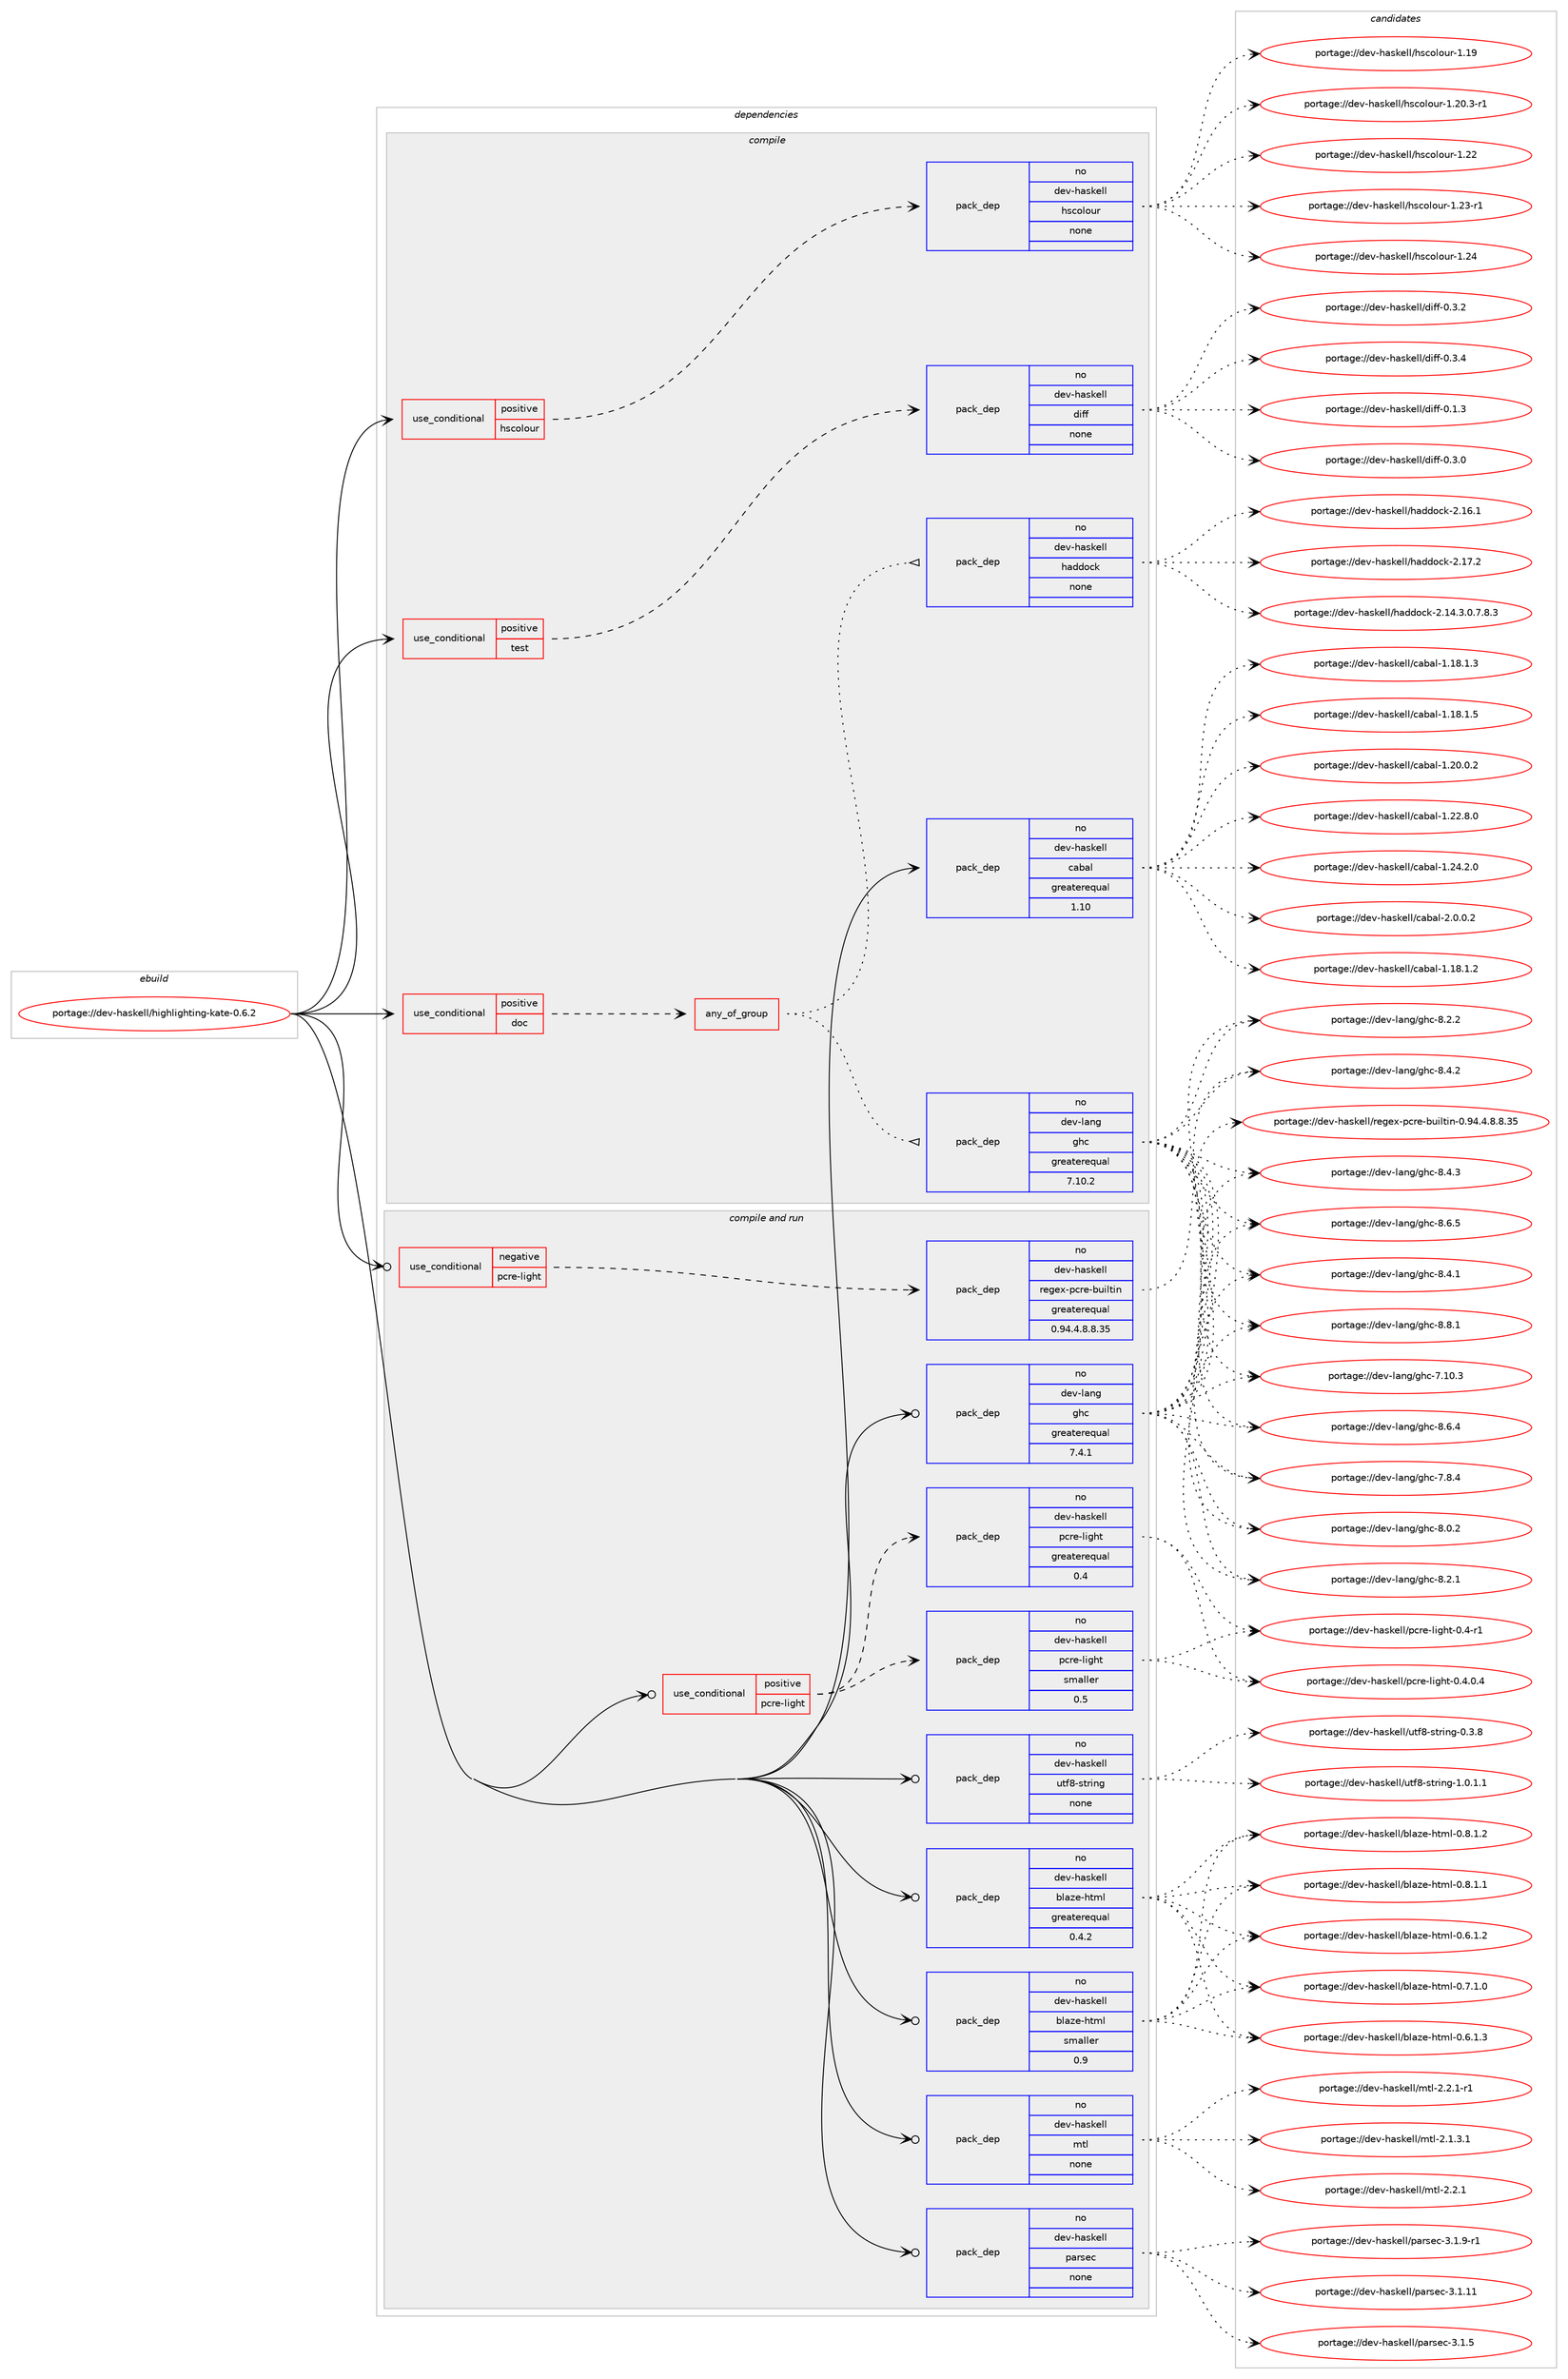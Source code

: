 digraph prolog {

# *************
# Graph options
# *************

newrank=true;
concentrate=true;
compound=true;
graph [rankdir=LR,fontname=Helvetica,fontsize=10,ranksep=1.5];#, ranksep=2.5, nodesep=0.2];
edge  [arrowhead=vee];
node  [fontname=Helvetica,fontsize=10];

# **********
# The ebuild
# **********

subgraph cluster_leftcol {
color=gray;
rank=same;
label=<<i>ebuild</i>>;
id [label="portage://dev-haskell/highlighting-kate-0.6.2", color=red, width=4, href="../dev-haskell/highlighting-kate-0.6.2.svg"];
}

# ****************
# The dependencies
# ****************

subgraph cluster_midcol {
color=gray;
label=<<i>dependencies</i>>;
subgraph cluster_compile {
fillcolor="#eeeeee";
style=filled;
label=<<i>compile</i>>;
subgraph cond15507 {
dependency70162 [label=<<TABLE BORDER="0" CELLBORDER="1" CELLSPACING="0" CELLPADDING="4"><TR><TD ROWSPAN="3" CELLPADDING="10">use_conditional</TD></TR><TR><TD>positive</TD></TR><TR><TD>doc</TD></TR></TABLE>>, shape=none, color=red];
subgraph any1810 {
dependency70163 [label=<<TABLE BORDER="0" CELLBORDER="1" CELLSPACING="0" CELLPADDING="4"><TR><TD CELLPADDING="10">any_of_group</TD></TR></TABLE>>, shape=none, color=red];subgraph pack52786 {
dependency70164 [label=<<TABLE BORDER="0" CELLBORDER="1" CELLSPACING="0" CELLPADDING="4" WIDTH="220"><TR><TD ROWSPAN="6" CELLPADDING="30">pack_dep</TD></TR><TR><TD WIDTH="110">no</TD></TR><TR><TD>dev-haskell</TD></TR><TR><TD>haddock</TD></TR><TR><TD>none</TD></TR><TR><TD></TD></TR></TABLE>>, shape=none, color=blue];
}
dependency70163:e -> dependency70164:w [weight=20,style="dotted",arrowhead="oinv"];
subgraph pack52787 {
dependency70165 [label=<<TABLE BORDER="0" CELLBORDER="1" CELLSPACING="0" CELLPADDING="4" WIDTH="220"><TR><TD ROWSPAN="6" CELLPADDING="30">pack_dep</TD></TR><TR><TD WIDTH="110">no</TD></TR><TR><TD>dev-lang</TD></TR><TR><TD>ghc</TD></TR><TR><TD>greaterequal</TD></TR><TR><TD>7.10.2</TD></TR></TABLE>>, shape=none, color=blue];
}
dependency70163:e -> dependency70165:w [weight=20,style="dotted",arrowhead="oinv"];
}
dependency70162:e -> dependency70163:w [weight=20,style="dashed",arrowhead="vee"];
}
id:e -> dependency70162:w [weight=20,style="solid",arrowhead="vee"];
subgraph cond15508 {
dependency70166 [label=<<TABLE BORDER="0" CELLBORDER="1" CELLSPACING="0" CELLPADDING="4"><TR><TD ROWSPAN="3" CELLPADDING="10">use_conditional</TD></TR><TR><TD>positive</TD></TR><TR><TD>hscolour</TD></TR></TABLE>>, shape=none, color=red];
subgraph pack52788 {
dependency70167 [label=<<TABLE BORDER="0" CELLBORDER="1" CELLSPACING="0" CELLPADDING="4" WIDTH="220"><TR><TD ROWSPAN="6" CELLPADDING="30">pack_dep</TD></TR><TR><TD WIDTH="110">no</TD></TR><TR><TD>dev-haskell</TD></TR><TR><TD>hscolour</TD></TR><TR><TD>none</TD></TR><TR><TD></TD></TR></TABLE>>, shape=none, color=blue];
}
dependency70166:e -> dependency70167:w [weight=20,style="dashed",arrowhead="vee"];
}
id:e -> dependency70166:w [weight=20,style="solid",arrowhead="vee"];
subgraph cond15509 {
dependency70168 [label=<<TABLE BORDER="0" CELLBORDER="1" CELLSPACING="0" CELLPADDING="4"><TR><TD ROWSPAN="3" CELLPADDING="10">use_conditional</TD></TR><TR><TD>positive</TD></TR><TR><TD>test</TD></TR></TABLE>>, shape=none, color=red];
subgraph pack52789 {
dependency70169 [label=<<TABLE BORDER="0" CELLBORDER="1" CELLSPACING="0" CELLPADDING="4" WIDTH="220"><TR><TD ROWSPAN="6" CELLPADDING="30">pack_dep</TD></TR><TR><TD WIDTH="110">no</TD></TR><TR><TD>dev-haskell</TD></TR><TR><TD>diff</TD></TR><TR><TD>none</TD></TR><TR><TD></TD></TR></TABLE>>, shape=none, color=blue];
}
dependency70168:e -> dependency70169:w [weight=20,style="dashed",arrowhead="vee"];
}
id:e -> dependency70168:w [weight=20,style="solid",arrowhead="vee"];
subgraph pack52790 {
dependency70170 [label=<<TABLE BORDER="0" CELLBORDER="1" CELLSPACING="0" CELLPADDING="4" WIDTH="220"><TR><TD ROWSPAN="6" CELLPADDING="30">pack_dep</TD></TR><TR><TD WIDTH="110">no</TD></TR><TR><TD>dev-haskell</TD></TR><TR><TD>cabal</TD></TR><TR><TD>greaterequal</TD></TR><TR><TD>1.10</TD></TR></TABLE>>, shape=none, color=blue];
}
id:e -> dependency70170:w [weight=20,style="solid",arrowhead="vee"];
}
subgraph cluster_compileandrun {
fillcolor="#eeeeee";
style=filled;
label=<<i>compile and run</i>>;
subgraph cond15510 {
dependency70171 [label=<<TABLE BORDER="0" CELLBORDER="1" CELLSPACING="0" CELLPADDING="4"><TR><TD ROWSPAN="3" CELLPADDING="10">use_conditional</TD></TR><TR><TD>negative</TD></TR><TR><TD>pcre-light</TD></TR></TABLE>>, shape=none, color=red];
subgraph pack52791 {
dependency70172 [label=<<TABLE BORDER="0" CELLBORDER="1" CELLSPACING="0" CELLPADDING="4" WIDTH="220"><TR><TD ROWSPAN="6" CELLPADDING="30">pack_dep</TD></TR><TR><TD WIDTH="110">no</TD></TR><TR><TD>dev-haskell</TD></TR><TR><TD>regex-pcre-builtin</TD></TR><TR><TD>greaterequal</TD></TR><TR><TD>0.94.4.8.8.35</TD></TR></TABLE>>, shape=none, color=blue];
}
dependency70171:e -> dependency70172:w [weight=20,style="dashed",arrowhead="vee"];
}
id:e -> dependency70171:w [weight=20,style="solid",arrowhead="odotvee"];
subgraph cond15511 {
dependency70173 [label=<<TABLE BORDER="0" CELLBORDER="1" CELLSPACING="0" CELLPADDING="4"><TR><TD ROWSPAN="3" CELLPADDING="10">use_conditional</TD></TR><TR><TD>positive</TD></TR><TR><TD>pcre-light</TD></TR></TABLE>>, shape=none, color=red];
subgraph pack52792 {
dependency70174 [label=<<TABLE BORDER="0" CELLBORDER="1" CELLSPACING="0" CELLPADDING="4" WIDTH="220"><TR><TD ROWSPAN="6" CELLPADDING="30">pack_dep</TD></TR><TR><TD WIDTH="110">no</TD></TR><TR><TD>dev-haskell</TD></TR><TR><TD>pcre-light</TD></TR><TR><TD>greaterequal</TD></TR><TR><TD>0.4</TD></TR></TABLE>>, shape=none, color=blue];
}
dependency70173:e -> dependency70174:w [weight=20,style="dashed",arrowhead="vee"];
subgraph pack52793 {
dependency70175 [label=<<TABLE BORDER="0" CELLBORDER="1" CELLSPACING="0" CELLPADDING="4" WIDTH="220"><TR><TD ROWSPAN="6" CELLPADDING="30">pack_dep</TD></TR><TR><TD WIDTH="110">no</TD></TR><TR><TD>dev-haskell</TD></TR><TR><TD>pcre-light</TD></TR><TR><TD>smaller</TD></TR><TR><TD>0.5</TD></TR></TABLE>>, shape=none, color=blue];
}
dependency70173:e -> dependency70175:w [weight=20,style="dashed",arrowhead="vee"];
}
id:e -> dependency70173:w [weight=20,style="solid",arrowhead="odotvee"];
subgraph pack52794 {
dependency70176 [label=<<TABLE BORDER="0" CELLBORDER="1" CELLSPACING="0" CELLPADDING="4" WIDTH="220"><TR><TD ROWSPAN="6" CELLPADDING="30">pack_dep</TD></TR><TR><TD WIDTH="110">no</TD></TR><TR><TD>dev-haskell</TD></TR><TR><TD>blaze-html</TD></TR><TR><TD>greaterequal</TD></TR><TR><TD>0.4.2</TD></TR></TABLE>>, shape=none, color=blue];
}
id:e -> dependency70176:w [weight=20,style="solid",arrowhead="odotvee"];
subgraph pack52795 {
dependency70177 [label=<<TABLE BORDER="0" CELLBORDER="1" CELLSPACING="0" CELLPADDING="4" WIDTH="220"><TR><TD ROWSPAN="6" CELLPADDING="30">pack_dep</TD></TR><TR><TD WIDTH="110">no</TD></TR><TR><TD>dev-haskell</TD></TR><TR><TD>blaze-html</TD></TR><TR><TD>smaller</TD></TR><TR><TD>0.9</TD></TR></TABLE>>, shape=none, color=blue];
}
id:e -> dependency70177:w [weight=20,style="solid",arrowhead="odotvee"];
subgraph pack52796 {
dependency70178 [label=<<TABLE BORDER="0" CELLBORDER="1" CELLSPACING="0" CELLPADDING="4" WIDTH="220"><TR><TD ROWSPAN="6" CELLPADDING="30">pack_dep</TD></TR><TR><TD WIDTH="110">no</TD></TR><TR><TD>dev-haskell</TD></TR><TR><TD>mtl</TD></TR><TR><TD>none</TD></TR><TR><TD></TD></TR></TABLE>>, shape=none, color=blue];
}
id:e -> dependency70178:w [weight=20,style="solid",arrowhead="odotvee"];
subgraph pack52797 {
dependency70179 [label=<<TABLE BORDER="0" CELLBORDER="1" CELLSPACING="0" CELLPADDING="4" WIDTH="220"><TR><TD ROWSPAN="6" CELLPADDING="30">pack_dep</TD></TR><TR><TD WIDTH="110">no</TD></TR><TR><TD>dev-haskell</TD></TR><TR><TD>parsec</TD></TR><TR><TD>none</TD></TR><TR><TD></TD></TR></TABLE>>, shape=none, color=blue];
}
id:e -> dependency70179:w [weight=20,style="solid",arrowhead="odotvee"];
subgraph pack52798 {
dependency70180 [label=<<TABLE BORDER="0" CELLBORDER="1" CELLSPACING="0" CELLPADDING="4" WIDTH="220"><TR><TD ROWSPAN="6" CELLPADDING="30">pack_dep</TD></TR><TR><TD WIDTH="110">no</TD></TR><TR><TD>dev-haskell</TD></TR><TR><TD>utf8-string</TD></TR><TR><TD>none</TD></TR><TR><TD></TD></TR></TABLE>>, shape=none, color=blue];
}
id:e -> dependency70180:w [weight=20,style="solid",arrowhead="odotvee"];
subgraph pack52799 {
dependency70181 [label=<<TABLE BORDER="0" CELLBORDER="1" CELLSPACING="0" CELLPADDING="4" WIDTH="220"><TR><TD ROWSPAN="6" CELLPADDING="30">pack_dep</TD></TR><TR><TD WIDTH="110">no</TD></TR><TR><TD>dev-lang</TD></TR><TR><TD>ghc</TD></TR><TR><TD>greaterequal</TD></TR><TR><TD>7.4.1</TD></TR></TABLE>>, shape=none, color=blue];
}
id:e -> dependency70181:w [weight=20,style="solid",arrowhead="odotvee"];
}
subgraph cluster_run {
fillcolor="#eeeeee";
style=filled;
label=<<i>run</i>>;
}
}

# **************
# The candidates
# **************

subgraph cluster_choices {
rank=same;
color=gray;
label=<<i>candidates</i>>;

subgraph choice52786 {
color=black;
nodesep=1;
choiceportage1001011184510497115107101108108471049710010011199107455046495246514648465546564651 [label="portage://dev-haskell/haddock-2.14.3.0.7.8.3", color=red, width=4,href="../dev-haskell/haddock-2.14.3.0.7.8.3.svg"];
choiceportage100101118451049711510710110810847104971001001119910745504649544649 [label="portage://dev-haskell/haddock-2.16.1", color=red, width=4,href="../dev-haskell/haddock-2.16.1.svg"];
choiceportage100101118451049711510710110810847104971001001119910745504649554650 [label="portage://dev-haskell/haddock-2.17.2", color=red, width=4,href="../dev-haskell/haddock-2.17.2.svg"];
dependency70164:e -> choiceportage1001011184510497115107101108108471049710010011199107455046495246514648465546564651:w [style=dotted,weight="100"];
dependency70164:e -> choiceportage100101118451049711510710110810847104971001001119910745504649544649:w [style=dotted,weight="100"];
dependency70164:e -> choiceportage100101118451049711510710110810847104971001001119910745504649554650:w [style=dotted,weight="100"];
}
subgraph choice52787 {
color=black;
nodesep=1;
choiceportage1001011184510897110103471031049945554649484651 [label="portage://dev-lang/ghc-7.10.3", color=red, width=4,href="../dev-lang/ghc-7.10.3.svg"];
choiceportage10010111845108971101034710310499455546564652 [label="portage://dev-lang/ghc-7.8.4", color=red, width=4,href="../dev-lang/ghc-7.8.4.svg"];
choiceportage10010111845108971101034710310499455646484650 [label="portage://dev-lang/ghc-8.0.2", color=red, width=4,href="../dev-lang/ghc-8.0.2.svg"];
choiceportage10010111845108971101034710310499455646504649 [label="portage://dev-lang/ghc-8.2.1", color=red, width=4,href="../dev-lang/ghc-8.2.1.svg"];
choiceportage10010111845108971101034710310499455646504650 [label="portage://dev-lang/ghc-8.2.2", color=red, width=4,href="../dev-lang/ghc-8.2.2.svg"];
choiceportage10010111845108971101034710310499455646524649 [label="portage://dev-lang/ghc-8.4.1", color=red, width=4,href="../dev-lang/ghc-8.4.1.svg"];
choiceportage10010111845108971101034710310499455646524650 [label="portage://dev-lang/ghc-8.4.2", color=red, width=4,href="../dev-lang/ghc-8.4.2.svg"];
choiceportage10010111845108971101034710310499455646524651 [label="portage://dev-lang/ghc-8.4.3", color=red, width=4,href="../dev-lang/ghc-8.4.3.svg"];
choiceportage10010111845108971101034710310499455646544652 [label="portage://dev-lang/ghc-8.6.4", color=red, width=4,href="../dev-lang/ghc-8.6.4.svg"];
choiceportage10010111845108971101034710310499455646544653 [label="portage://dev-lang/ghc-8.6.5", color=red, width=4,href="../dev-lang/ghc-8.6.5.svg"];
choiceportage10010111845108971101034710310499455646564649 [label="portage://dev-lang/ghc-8.8.1", color=red, width=4,href="../dev-lang/ghc-8.8.1.svg"];
dependency70165:e -> choiceportage1001011184510897110103471031049945554649484651:w [style=dotted,weight="100"];
dependency70165:e -> choiceportage10010111845108971101034710310499455546564652:w [style=dotted,weight="100"];
dependency70165:e -> choiceportage10010111845108971101034710310499455646484650:w [style=dotted,weight="100"];
dependency70165:e -> choiceportage10010111845108971101034710310499455646504649:w [style=dotted,weight="100"];
dependency70165:e -> choiceportage10010111845108971101034710310499455646504650:w [style=dotted,weight="100"];
dependency70165:e -> choiceportage10010111845108971101034710310499455646524649:w [style=dotted,weight="100"];
dependency70165:e -> choiceportage10010111845108971101034710310499455646524650:w [style=dotted,weight="100"];
dependency70165:e -> choiceportage10010111845108971101034710310499455646524651:w [style=dotted,weight="100"];
dependency70165:e -> choiceportage10010111845108971101034710310499455646544652:w [style=dotted,weight="100"];
dependency70165:e -> choiceportage10010111845108971101034710310499455646544653:w [style=dotted,weight="100"];
dependency70165:e -> choiceportage10010111845108971101034710310499455646564649:w [style=dotted,weight="100"];
}
subgraph choice52788 {
color=black;
nodesep=1;
choiceportage100101118451049711510710110810847104115991111081111171144549464957 [label="portage://dev-haskell/hscolour-1.19", color=red, width=4,href="../dev-haskell/hscolour-1.19.svg"];
choiceportage10010111845104971151071011081084710411599111108111117114454946504846514511449 [label="portage://dev-haskell/hscolour-1.20.3-r1", color=red, width=4,href="../dev-haskell/hscolour-1.20.3-r1.svg"];
choiceportage100101118451049711510710110810847104115991111081111171144549465050 [label="portage://dev-haskell/hscolour-1.22", color=red, width=4,href="../dev-haskell/hscolour-1.22.svg"];
choiceportage1001011184510497115107101108108471041159911110811111711445494650514511449 [label="portage://dev-haskell/hscolour-1.23-r1", color=red, width=4,href="../dev-haskell/hscolour-1.23-r1.svg"];
choiceportage100101118451049711510710110810847104115991111081111171144549465052 [label="portage://dev-haskell/hscolour-1.24", color=red, width=4,href="../dev-haskell/hscolour-1.24.svg"];
dependency70167:e -> choiceportage100101118451049711510710110810847104115991111081111171144549464957:w [style=dotted,weight="100"];
dependency70167:e -> choiceportage10010111845104971151071011081084710411599111108111117114454946504846514511449:w [style=dotted,weight="100"];
dependency70167:e -> choiceportage100101118451049711510710110810847104115991111081111171144549465050:w [style=dotted,weight="100"];
dependency70167:e -> choiceportage1001011184510497115107101108108471041159911110811111711445494650514511449:w [style=dotted,weight="100"];
dependency70167:e -> choiceportage100101118451049711510710110810847104115991111081111171144549465052:w [style=dotted,weight="100"];
}
subgraph choice52789 {
color=black;
nodesep=1;
choiceportage100101118451049711510710110810847100105102102454846494651 [label="portage://dev-haskell/diff-0.1.3", color=red, width=4,href="../dev-haskell/diff-0.1.3.svg"];
choiceportage100101118451049711510710110810847100105102102454846514648 [label="portage://dev-haskell/diff-0.3.0", color=red, width=4,href="../dev-haskell/diff-0.3.0.svg"];
choiceportage100101118451049711510710110810847100105102102454846514650 [label="portage://dev-haskell/diff-0.3.2", color=red, width=4,href="../dev-haskell/diff-0.3.2.svg"];
choiceportage100101118451049711510710110810847100105102102454846514652 [label="portage://dev-haskell/diff-0.3.4", color=red, width=4,href="../dev-haskell/diff-0.3.4.svg"];
dependency70169:e -> choiceportage100101118451049711510710110810847100105102102454846494651:w [style=dotted,weight="100"];
dependency70169:e -> choiceportage100101118451049711510710110810847100105102102454846514648:w [style=dotted,weight="100"];
dependency70169:e -> choiceportage100101118451049711510710110810847100105102102454846514650:w [style=dotted,weight="100"];
dependency70169:e -> choiceportage100101118451049711510710110810847100105102102454846514652:w [style=dotted,weight="100"];
}
subgraph choice52790 {
color=black;
nodesep=1;
choiceportage10010111845104971151071011081084799979897108454946495646494650 [label="portage://dev-haskell/cabal-1.18.1.2", color=red, width=4,href="../dev-haskell/cabal-1.18.1.2.svg"];
choiceportage10010111845104971151071011081084799979897108454946495646494651 [label="portage://dev-haskell/cabal-1.18.1.3", color=red, width=4,href="../dev-haskell/cabal-1.18.1.3.svg"];
choiceportage10010111845104971151071011081084799979897108454946495646494653 [label="portage://dev-haskell/cabal-1.18.1.5", color=red, width=4,href="../dev-haskell/cabal-1.18.1.5.svg"];
choiceportage10010111845104971151071011081084799979897108454946504846484650 [label="portage://dev-haskell/cabal-1.20.0.2", color=red, width=4,href="../dev-haskell/cabal-1.20.0.2.svg"];
choiceportage10010111845104971151071011081084799979897108454946505046564648 [label="portage://dev-haskell/cabal-1.22.8.0", color=red, width=4,href="../dev-haskell/cabal-1.22.8.0.svg"];
choiceportage10010111845104971151071011081084799979897108454946505246504648 [label="portage://dev-haskell/cabal-1.24.2.0", color=red, width=4,href="../dev-haskell/cabal-1.24.2.0.svg"];
choiceportage100101118451049711510710110810847999798971084550464846484650 [label="portage://dev-haskell/cabal-2.0.0.2", color=red, width=4,href="../dev-haskell/cabal-2.0.0.2.svg"];
dependency70170:e -> choiceportage10010111845104971151071011081084799979897108454946495646494650:w [style=dotted,weight="100"];
dependency70170:e -> choiceportage10010111845104971151071011081084799979897108454946495646494651:w [style=dotted,weight="100"];
dependency70170:e -> choiceportage10010111845104971151071011081084799979897108454946495646494653:w [style=dotted,weight="100"];
dependency70170:e -> choiceportage10010111845104971151071011081084799979897108454946504846484650:w [style=dotted,weight="100"];
dependency70170:e -> choiceportage10010111845104971151071011081084799979897108454946505046564648:w [style=dotted,weight="100"];
dependency70170:e -> choiceportage10010111845104971151071011081084799979897108454946505246504648:w [style=dotted,weight="100"];
dependency70170:e -> choiceportage100101118451049711510710110810847999798971084550464846484650:w [style=dotted,weight="100"];
}
subgraph choice52791 {
color=black;
nodesep=1;
choiceportage100101118451049711510710110810847114101103101120451129911410145981171051081161051104548465752465246564656465153 [label="portage://dev-haskell/regex-pcre-builtin-0.94.4.8.8.35", color=red, width=4,href="../dev-haskell/regex-pcre-builtin-0.94.4.8.8.35.svg"];
dependency70172:e -> choiceportage100101118451049711510710110810847114101103101120451129911410145981171051081161051104548465752465246564656465153:w [style=dotted,weight="100"];
}
subgraph choice52792 {
color=black;
nodesep=1;
choiceportage1001011184510497115107101108108471129911410145108105103104116454846524511449 [label="portage://dev-haskell/pcre-light-0.4-r1", color=red, width=4,href="../dev-haskell/pcre-light-0.4-r1.svg"];
choiceportage10010111845104971151071011081084711299114101451081051031041164548465246484652 [label="portage://dev-haskell/pcre-light-0.4.0.4", color=red, width=4,href="../dev-haskell/pcre-light-0.4.0.4.svg"];
dependency70174:e -> choiceportage1001011184510497115107101108108471129911410145108105103104116454846524511449:w [style=dotted,weight="100"];
dependency70174:e -> choiceportage10010111845104971151071011081084711299114101451081051031041164548465246484652:w [style=dotted,weight="100"];
}
subgraph choice52793 {
color=black;
nodesep=1;
choiceportage1001011184510497115107101108108471129911410145108105103104116454846524511449 [label="portage://dev-haskell/pcre-light-0.4-r1", color=red, width=4,href="../dev-haskell/pcre-light-0.4-r1.svg"];
choiceportage10010111845104971151071011081084711299114101451081051031041164548465246484652 [label="portage://dev-haskell/pcre-light-0.4.0.4", color=red, width=4,href="../dev-haskell/pcre-light-0.4.0.4.svg"];
dependency70175:e -> choiceportage1001011184510497115107101108108471129911410145108105103104116454846524511449:w [style=dotted,weight="100"];
dependency70175:e -> choiceportage10010111845104971151071011081084711299114101451081051031041164548465246484652:w [style=dotted,weight="100"];
}
subgraph choice52794 {
color=black;
nodesep=1;
choiceportage1001011184510497115107101108108479810897122101451041161091084548465446494650 [label="portage://dev-haskell/blaze-html-0.6.1.2", color=red, width=4,href="../dev-haskell/blaze-html-0.6.1.2.svg"];
choiceportage1001011184510497115107101108108479810897122101451041161091084548465446494651 [label="portage://dev-haskell/blaze-html-0.6.1.3", color=red, width=4,href="../dev-haskell/blaze-html-0.6.1.3.svg"];
choiceportage1001011184510497115107101108108479810897122101451041161091084548465546494648 [label="portage://dev-haskell/blaze-html-0.7.1.0", color=red, width=4,href="../dev-haskell/blaze-html-0.7.1.0.svg"];
choiceportage1001011184510497115107101108108479810897122101451041161091084548465646494649 [label="portage://dev-haskell/blaze-html-0.8.1.1", color=red, width=4,href="../dev-haskell/blaze-html-0.8.1.1.svg"];
choiceportage1001011184510497115107101108108479810897122101451041161091084548465646494650 [label="portage://dev-haskell/blaze-html-0.8.1.2", color=red, width=4,href="../dev-haskell/blaze-html-0.8.1.2.svg"];
dependency70176:e -> choiceportage1001011184510497115107101108108479810897122101451041161091084548465446494650:w [style=dotted,weight="100"];
dependency70176:e -> choiceportage1001011184510497115107101108108479810897122101451041161091084548465446494651:w [style=dotted,weight="100"];
dependency70176:e -> choiceportage1001011184510497115107101108108479810897122101451041161091084548465546494648:w [style=dotted,weight="100"];
dependency70176:e -> choiceportage1001011184510497115107101108108479810897122101451041161091084548465646494649:w [style=dotted,weight="100"];
dependency70176:e -> choiceportage1001011184510497115107101108108479810897122101451041161091084548465646494650:w [style=dotted,weight="100"];
}
subgraph choice52795 {
color=black;
nodesep=1;
choiceportage1001011184510497115107101108108479810897122101451041161091084548465446494650 [label="portage://dev-haskell/blaze-html-0.6.1.2", color=red, width=4,href="../dev-haskell/blaze-html-0.6.1.2.svg"];
choiceportage1001011184510497115107101108108479810897122101451041161091084548465446494651 [label="portage://dev-haskell/blaze-html-0.6.1.3", color=red, width=4,href="../dev-haskell/blaze-html-0.6.1.3.svg"];
choiceportage1001011184510497115107101108108479810897122101451041161091084548465546494648 [label="portage://dev-haskell/blaze-html-0.7.1.0", color=red, width=4,href="../dev-haskell/blaze-html-0.7.1.0.svg"];
choiceportage1001011184510497115107101108108479810897122101451041161091084548465646494649 [label="portage://dev-haskell/blaze-html-0.8.1.1", color=red, width=4,href="../dev-haskell/blaze-html-0.8.1.1.svg"];
choiceportage1001011184510497115107101108108479810897122101451041161091084548465646494650 [label="portage://dev-haskell/blaze-html-0.8.1.2", color=red, width=4,href="../dev-haskell/blaze-html-0.8.1.2.svg"];
dependency70177:e -> choiceportage1001011184510497115107101108108479810897122101451041161091084548465446494650:w [style=dotted,weight="100"];
dependency70177:e -> choiceportage1001011184510497115107101108108479810897122101451041161091084548465446494651:w [style=dotted,weight="100"];
dependency70177:e -> choiceportage1001011184510497115107101108108479810897122101451041161091084548465546494648:w [style=dotted,weight="100"];
dependency70177:e -> choiceportage1001011184510497115107101108108479810897122101451041161091084548465646494649:w [style=dotted,weight="100"];
dependency70177:e -> choiceportage1001011184510497115107101108108479810897122101451041161091084548465646494650:w [style=dotted,weight="100"];
}
subgraph choice52796 {
color=black;
nodesep=1;
choiceportage1001011184510497115107101108108471091161084550464946514649 [label="portage://dev-haskell/mtl-2.1.3.1", color=red, width=4,href="../dev-haskell/mtl-2.1.3.1.svg"];
choiceportage100101118451049711510710110810847109116108455046504649 [label="portage://dev-haskell/mtl-2.2.1", color=red, width=4,href="../dev-haskell/mtl-2.2.1.svg"];
choiceportage1001011184510497115107101108108471091161084550465046494511449 [label="portage://dev-haskell/mtl-2.2.1-r1", color=red, width=4,href="../dev-haskell/mtl-2.2.1-r1.svg"];
dependency70178:e -> choiceportage1001011184510497115107101108108471091161084550464946514649:w [style=dotted,weight="100"];
dependency70178:e -> choiceportage100101118451049711510710110810847109116108455046504649:w [style=dotted,weight="100"];
dependency70178:e -> choiceportage1001011184510497115107101108108471091161084550465046494511449:w [style=dotted,weight="100"];
}
subgraph choice52797 {
color=black;
nodesep=1;
choiceportage100101118451049711510710110810847112971141151019945514649464949 [label="portage://dev-haskell/parsec-3.1.11", color=red, width=4,href="../dev-haskell/parsec-3.1.11.svg"];
choiceportage1001011184510497115107101108108471129711411510199455146494653 [label="portage://dev-haskell/parsec-3.1.5", color=red, width=4,href="../dev-haskell/parsec-3.1.5.svg"];
choiceportage10010111845104971151071011081084711297114115101994551464946574511449 [label="portage://dev-haskell/parsec-3.1.9-r1", color=red, width=4,href="../dev-haskell/parsec-3.1.9-r1.svg"];
dependency70179:e -> choiceportage100101118451049711510710110810847112971141151019945514649464949:w [style=dotted,weight="100"];
dependency70179:e -> choiceportage1001011184510497115107101108108471129711411510199455146494653:w [style=dotted,weight="100"];
dependency70179:e -> choiceportage10010111845104971151071011081084711297114115101994551464946574511449:w [style=dotted,weight="100"];
}
subgraph choice52798 {
color=black;
nodesep=1;
choiceportage1001011184510497115107101108108471171161025645115116114105110103454846514656 [label="portage://dev-haskell/utf8-string-0.3.8", color=red, width=4,href="../dev-haskell/utf8-string-0.3.8.svg"];
choiceportage10010111845104971151071011081084711711610256451151161141051101034549464846494649 [label="portage://dev-haskell/utf8-string-1.0.1.1", color=red, width=4,href="../dev-haskell/utf8-string-1.0.1.1.svg"];
dependency70180:e -> choiceportage1001011184510497115107101108108471171161025645115116114105110103454846514656:w [style=dotted,weight="100"];
dependency70180:e -> choiceportage10010111845104971151071011081084711711610256451151161141051101034549464846494649:w [style=dotted,weight="100"];
}
subgraph choice52799 {
color=black;
nodesep=1;
choiceportage1001011184510897110103471031049945554649484651 [label="portage://dev-lang/ghc-7.10.3", color=red, width=4,href="../dev-lang/ghc-7.10.3.svg"];
choiceportage10010111845108971101034710310499455546564652 [label="portage://dev-lang/ghc-7.8.4", color=red, width=4,href="../dev-lang/ghc-7.8.4.svg"];
choiceportage10010111845108971101034710310499455646484650 [label="portage://dev-lang/ghc-8.0.2", color=red, width=4,href="../dev-lang/ghc-8.0.2.svg"];
choiceportage10010111845108971101034710310499455646504649 [label="portage://dev-lang/ghc-8.2.1", color=red, width=4,href="../dev-lang/ghc-8.2.1.svg"];
choiceportage10010111845108971101034710310499455646504650 [label="portage://dev-lang/ghc-8.2.2", color=red, width=4,href="../dev-lang/ghc-8.2.2.svg"];
choiceportage10010111845108971101034710310499455646524649 [label="portage://dev-lang/ghc-8.4.1", color=red, width=4,href="../dev-lang/ghc-8.4.1.svg"];
choiceportage10010111845108971101034710310499455646524650 [label="portage://dev-lang/ghc-8.4.2", color=red, width=4,href="../dev-lang/ghc-8.4.2.svg"];
choiceportage10010111845108971101034710310499455646524651 [label="portage://dev-lang/ghc-8.4.3", color=red, width=4,href="../dev-lang/ghc-8.4.3.svg"];
choiceportage10010111845108971101034710310499455646544652 [label="portage://dev-lang/ghc-8.6.4", color=red, width=4,href="../dev-lang/ghc-8.6.4.svg"];
choiceportage10010111845108971101034710310499455646544653 [label="portage://dev-lang/ghc-8.6.5", color=red, width=4,href="../dev-lang/ghc-8.6.5.svg"];
choiceportage10010111845108971101034710310499455646564649 [label="portage://dev-lang/ghc-8.8.1", color=red, width=4,href="../dev-lang/ghc-8.8.1.svg"];
dependency70181:e -> choiceportage1001011184510897110103471031049945554649484651:w [style=dotted,weight="100"];
dependency70181:e -> choiceportage10010111845108971101034710310499455546564652:w [style=dotted,weight="100"];
dependency70181:e -> choiceportage10010111845108971101034710310499455646484650:w [style=dotted,weight="100"];
dependency70181:e -> choiceportage10010111845108971101034710310499455646504649:w [style=dotted,weight="100"];
dependency70181:e -> choiceportage10010111845108971101034710310499455646504650:w [style=dotted,weight="100"];
dependency70181:e -> choiceportage10010111845108971101034710310499455646524649:w [style=dotted,weight="100"];
dependency70181:e -> choiceportage10010111845108971101034710310499455646524650:w [style=dotted,weight="100"];
dependency70181:e -> choiceportage10010111845108971101034710310499455646524651:w [style=dotted,weight="100"];
dependency70181:e -> choiceportage10010111845108971101034710310499455646544652:w [style=dotted,weight="100"];
dependency70181:e -> choiceportage10010111845108971101034710310499455646544653:w [style=dotted,weight="100"];
dependency70181:e -> choiceportage10010111845108971101034710310499455646564649:w [style=dotted,weight="100"];
}
}

}
